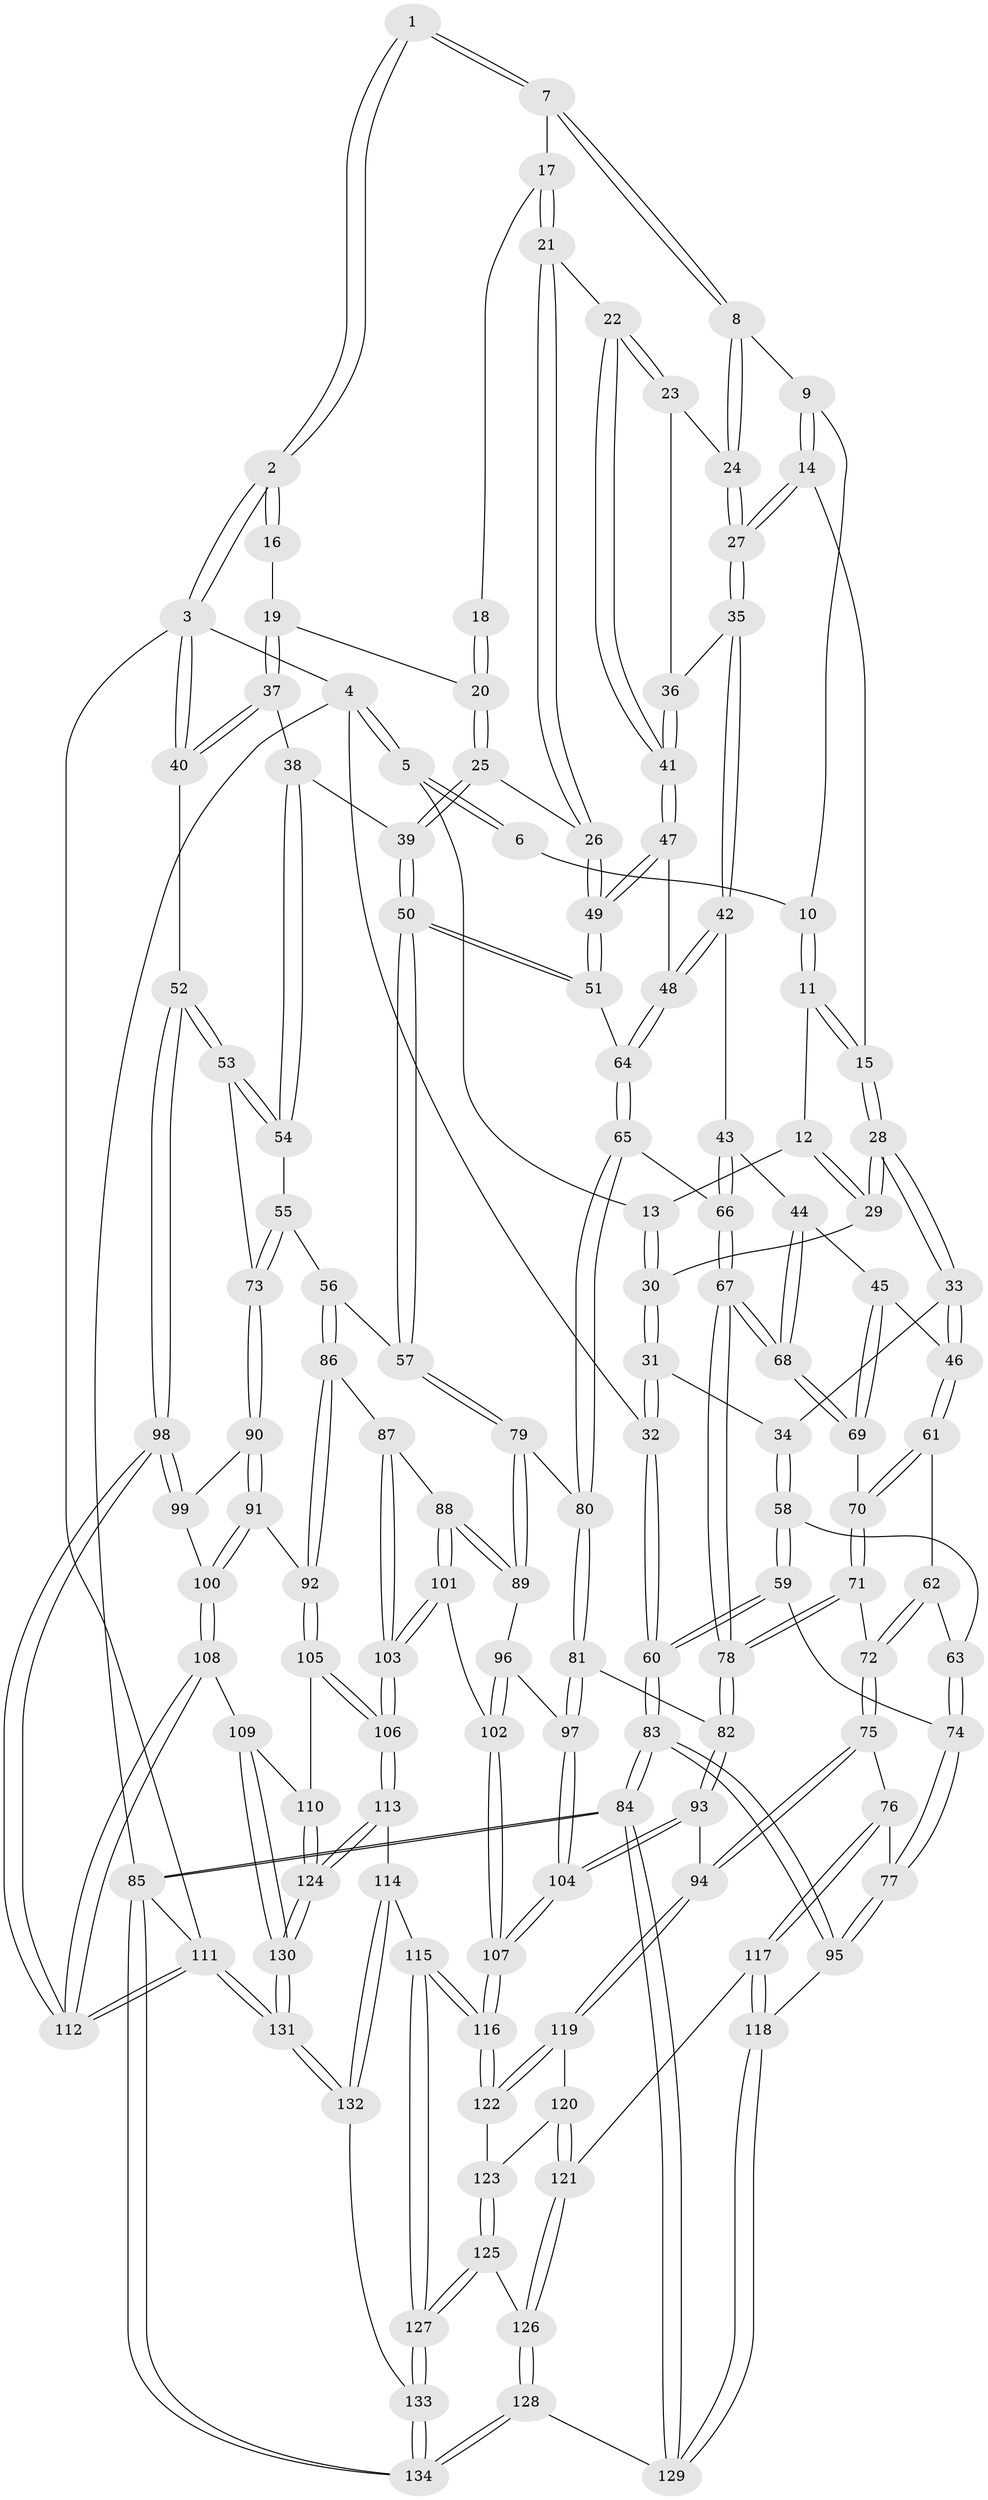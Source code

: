 // Generated by graph-tools (version 1.1) at 2025/03/03/09/25 03:03:28]
// undirected, 134 vertices, 332 edges
graph export_dot {
graph [start="1"]
  node [color=gray90,style=filled];
  1 [pos="+0.6301458595251658+0"];
  2 [pos="+1+0"];
  3 [pos="+1+0"];
  4 [pos="+0+0"];
  5 [pos="+0+0"];
  6 [pos="+0.21916524803268833+0"];
  7 [pos="+0.6139744202192049+0.008140852052521234"];
  8 [pos="+0.5003971950335977+0.09403856067481466"];
  9 [pos="+0.3745143982282769+0.08803970450066702"];
  10 [pos="+0.31890505062616553+0.041434796276891256"];
  11 [pos="+0.22019897034052485+0.1481736620638411"];
  12 [pos="+0.20760033598231215+0.14664756896150677"];
  13 [pos="+0+0"];
  14 [pos="+0.3209988394788963+0.23094262425725212"];
  15 [pos="+0.3026475965565264+0.22907801056764635"];
  16 [pos="+0.9910121545829099+0"];
  17 [pos="+0.6231658177253312+0.022350379843961998"];
  18 [pos="+0.7306832493489077+0.09661144799295573"];
  19 [pos="+0.859814234089271+0.17690964308749305"];
  20 [pos="+0.8161806732563766+0.17420870959069898"];
  21 [pos="+0.6366977339588997+0.2711122548740888"];
  22 [pos="+0.580827107966573+0.2713672326816348"];
  23 [pos="+0.4887608610119952+0.20390669408075598"];
  24 [pos="+0.49120674141214343+0.13465525034466838"];
  25 [pos="+0.7816964535397262+0.21768964539108107"];
  26 [pos="+0.6630217067227551+0.29978602229202267"];
  27 [pos="+0.3294998592965595+0.23758863437154532"];
  28 [pos="+0.20098310486979945+0.3106979640142885"];
  29 [pos="+0.1602375657425748+0.19243960475849745"];
  30 [pos="+0.11863790013352203+0.20030279925429073"];
  31 [pos="+0.07141776406350003+0.24850707565422342"];
  32 [pos="+0+0.23229465477934"];
  33 [pos="+0.18713608834211737+0.33746433239291607"];
  34 [pos="+0.14791906971229923+0.3396962061596191"];
  35 [pos="+0.3550370663904909+0.26697159968151646"];
  36 [pos="+0.46143367624227466+0.24212533047534598"];
  37 [pos="+0.9440132791000742+0.279525715766285"];
  38 [pos="+0.9227395976811152+0.30847462887202753"];
  39 [pos="+0.8067341542293214+0.3538795730877598"];
  40 [pos="+1+0.2773492488906399"];
  41 [pos="+0.49525869649218884+0.33049099882904737"];
  42 [pos="+0.36719406162345025+0.34453527104157267"];
  43 [pos="+0.36273807003150454+0.35118322059404766"];
  44 [pos="+0.3390023009984894+0.3714468905274281"];
  45 [pos="+0.30987144110983394+0.383374136098186"];
  46 [pos="+0.22772488102339103+0.38557673466036924"];
  47 [pos="+0.4924955252343069+0.33877674392815976"];
  48 [pos="+0.4801800463841869+0.3640612899260714"];
  49 [pos="+0.6738111707137079+0.35441644784569554"];
  50 [pos="+0.7088049636302342+0.4362744949344178"];
  51 [pos="+0.688335779131106+0.4069552019881171"];
  52 [pos="+1+0.522876448250413"];
  53 [pos="+0.9989658895180219+0.5159922796235987"];
  54 [pos="+0.9165390790699665+0.4411093480576372"];
  55 [pos="+0.8708678406879035+0.4511894405579222"];
  56 [pos="+0.7177469175330203+0.45517208927847674"];
  57 [pos="+0.7106611829377112+0.4477028634296431"];
  58 [pos="+0.07903651787861275+0.4008271524605211"];
  59 [pos="+0+0.424565959586028"];
  60 [pos="+0+0.3772057502229271"];
  61 [pos="+0.22169600345372098+0.4282966713919219"];
  62 [pos="+0.15993914930701206+0.4691762541144607"];
  63 [pos="+0.1442157600634057+0.4713964880047003"];
  64 [pos="+0.4951249051127941+0.39723391285465054"];
  65 [pos="+0.4726671810094973+0.487405838796023"];
  66 [pos="+0.4330691571764285+0.4902241850160903"];
  67 [pos="+0.3769344637218927+0.5125962518003206"];
  68 [pos="+0.37270227629692815+0.5068660331135091"];
  69 [pos="+0.309246862557559+0.46369093723390986"];
  70 [pos="+0.24932627845115787+0.4863070672148432"];
  71 [pos="+0.24797088219700764+0.5347949798250786"];
  72 [pos="+0.220240695161233+0.5544796448441294"];
  73 [pos="+0.8787050808895964+0.5985094449023476"];
  74 [pos="+0.09907700941246603+0.5698020215299856"];
  75 [pos="+0.13961239940196668+0.6508527849826246"];
  76 [pos="+0.13881266104130896+0.6509842476888774"];
  77 [pos="+0.11932547144951292+0.6483733293822339"];
  78 [pos="+0.3484277875774929+0.5619547875304944"];
  79 [pos="+0.553630218576286+0.5542281923477939"];
  80 [pos="+0.5314459046319866+0.5468980284050824"];
  81 [pos="+0.40379259451069693+0.6479382681722826"];
  82 [pos="+0.36330259340583765+0.6348982008067219"];
  83 [pos="+0+0.6683530558367187"];
  84 [pos="+0+1"];
  85 [pos="+0+1"];
  86 [pos="+0.7817660197512195+0.6064247657472681"];
  87 [pos="+0.7545920011029187+0.6205911589635765"];
  88 [pos="+0.6104604849155151+0.6558409516883554"];
  89 [pos="+0.5598986543177217+0.5771324424853221"];
  90 [pos="+0.8695170125847077+0.6064395628556047"];
  91 [pos="+0.8162071232798722+0.6288197030703498"];
  92 [pos="+0.8141621055621276+0.6285575923161869"];
  93 [pos="+0.2933588660299945+0.6911545840630366"];
  94 [pos="+0.27821926426699095+0.7002825892336539"];
  95 [pos="+0.1074665143001882+0.6540980428072779"];
  96 [pos="+0.497892392674516+0.6793612083396682"];
  97 [pos="+0.4304751711779005+0.6803153498770677"];
  98 [pos="+1+0.6354341466145127"];
  99 [pos="+0.9751406119993067+0.667270961471308"];
  100 [pos="+0.9151997929784854+0.7632101771539784"];
  101 [pos="+0.6029866940183968+0.7029110394986724"];
  102 [pos="+0.5344712498872229+0.7132219645530852"];
  103 [pos="+0.6435585858610462+0.7822092747342314"];
  104 [pos="+0.44024928152204185+0.7834307824904454"];
  105 [pos="+0.7522536918661478+0.7998381730613544"];
  106 [pos="+0.6458725404679642+0.7929904307350509"];
  107 [pos="+0.45627722390587117+0.8459067761337569"];
  108 [pos="+0.9309841928694922+0.807789759335184"];
  109 [pos="+0.8827159818809134+0.8420926278499846"];
  110 [pos="+0.7598419969503032+0.807954095473744"];
  111 [pos="+1+1"];
  112 [pos="+1+0.8737608325790757"];
  113 [pos="+0.5972117082252318+0.8563829535305274"];
  114 [pos="+0.562664892481832+0.8739945973224812"];
  115 [pos="+0.4716303651549233+0.8792644327487504"];
  116 [pos="+0.456120319906587+0.8543364835589572"];
  117 [pos="+0.18452951177478816+0.8496257640925358"];
  118 [pos="+0.055761016697313245+0.8487421311093454"];
  119 [pos="+0.28978010802766535+0.7739648069573543"];
  120 [pos="+0.2438695897094416+0.8126640771058092"];
  121 [pos="+0.18472168279975656+0.8497499245190296"];
  122 [pos="+0.3432211255842437+0.8226010249326308"];
  123 [pos="+0.28757429544904023+0.8877693946059382"];
  124 [pos="+0.7425843437735468+0.959288813623253"];
  125 [pos="+0.27103042501274244+0.916311709768525"];
  126 [pos="+0.20875086039569213+0.9212707746351442"];
  127 [pos="+0.41606831826470575+1"];
  128 [pos="+0.19996879460799658+0.939094800861865"];
  129 [pos="+0+0.9249189234213107"];
  130 [pos="+0.8203485928225945+1"];
  131 [pos="+0.84429244568819+1"];
  132 [pos="+0.7508975050641026+1"];
  133 [pos="+0.4021583666314003+1"];
  134 [pos="+0.17722745247494104+1"];
  1 -- 2;
  1 -- 2;
  1 -- 7;
  1 -- 7;
  2 -- 3;
  2 -- 3;
  2 -- 16;
  2 -- 16;
  3 -- 4;
  3 -- 40;
  3 -- 40;
  3 -- 111;
  4 -- 5;
  4 -- 5;
  4 -- 32;
  4 -- 85;
  5 -- 6;
  5 -- 6;
  5 -- 13;
  6 -- 10;
  7 -- 8;
  7 -- 8;
  7 -- 17;
  8 -- 9;
  8 -- 24;
  8 -- 24;
  9 -- 10;
  9 -- 14;
  9 -- 14;
  10 -- 11;
  10 -- 11;
  11 -- 12;
  11 -- 15;
  11 -- 15;
  12 -- 13;
  12 -- 29;
  12 -- 29;
  13 -- 30;
  13 -- 30;
  14 -- 15;
  14 -- 27;
  14 -- 27;
  15 -- 28;
  15 -- 28;
  16 -- 19;
  17 -- 18;
  17 -- 21;
  17 -- 21;
  18 -- 20;
  18 -- 20;
  19 -- 20;
  19 -- 37;
  19 -- 37;
  20 -- 25;
  20 -- 25;
  21 -- 22;
  21 -- 26;
  21 -- 26;
  22 -- 23;
  22 -- 23;
  22 -- 41;
  22 -- 41;
  23 -- 24;
  23 -- 36;
  24 -- 27;
  24 -- 27;
  25 -- 26;
  25 -- 39;
  25 -- 39;
  26 -- 49;
  26 -- 49;
  27 -- 35;
  27 -- 35;
  28 -- 29;
  28 -- 29;
  28 -- 33;
  28 -- 33;
  29 -- 30;
  30 -- 31;
  30 -- 31;
  31 -- 32;
  31 -- 32;
  31 -- 34;
  32 -- 60;
  32 -- 60;
  33 -- 34;
  33 -- 46;
  33 -- 46;
  34 -- 58;
  34 -- 58;
  35 -- 36;
  35 -- 42;
  35 -- 42;
  36 -- 41;
  36 -- 41;
  37 -- 38;
  37 -- 40;
  37 -- 40;
  38 -- 39;
  38 -- 54;
  38 -- 54;
  39 -- 50;
  39 -- 50;
  40 -- 52;
  41 -- 47;
  41 -- 47;
  42 -- 43;
  42 -- 48;
  42 -- 48;
  43 -- 44;
  43 -- 66;
  43 -- 66;
  44 -- 45;
  44 -- 68;
  44 -- 68;
  45 -- 46;
  45 -- 69;
  45 -- 69;
  46 -- 61;
  46 -- 61;
  47 -- 48;
  47 -- 49;
  47 -- 49;
  48 -- 64;
  48 -- 64;
  49 -- 51;
  49 -- 51;
  50 -- 51;
  50 -- 51;
  50 -- 57;
  50 -- 57;
  51 -- 64;
  52 -- 53;
  52 -- 53;
  52 -- 98;
  52 -- 98;
  53 -- 54;
  53 -- 54;
  53 -- 73;
  54 -- 55;
  55 -- 56;
  55 -- 73;
  55 -- 73;
  56 -- 57;
  56 -- 86;
  56 -- 86;
  57 -- 79;
  57 -- 79;
  58 -- 59;
  58 -- 59;
  58 -- 63;
  59 -- 60;
  59 -- 60;
  59 -- 74;
  60 -- 83;
  60 -- 83;
  61 -- 62;
  61 -- 70;
  61 -- 70;
  62 -- 63;
  62 -- 72;
  62 -- 72;
  63 -- 74;
  63 -- 74;
  64 -- 65;
  64 -- 65;
  65 -- 66;
  65 -- 80;
  65 -- 80;
  66 -- 67;
  66 -- 67;
  67 -- 68;
  67 -- 68;
  67 -- 78;
  67 -- 78;
  68 -- 69;
  68 -- 69;
  69 -- 70;
  70 -- 71;
  70 -- 71;
  71 -- 72;
  71 -- 78;
  71 -- 78;
  72 -- 75;
  72 -- 75;
  73 -- 90;
  73 -- 90;
  74 -- 77;
  74 -- 77;
  75 -- 76;
  75 -- 94;
  75 -- 94;
  76 -- 77;
  76 -- 117;
  76 -- 117;
  77 -- 95;
  77 -- 95;
  78 -- 82;
  78 -- 82;
  79 -- 80;
  79 -- 89;
  79 -- 89;
  80 -- 81;
  80 -- 81;
  81 -- 82;
  81 -- 97;
  81 -- 97;
  82 -- 93;
  82 -- 93;
  83 -- 84;
  83 -- 84;
  83 -- 95;
  83 -- 95;
  84 -- 85;
  84 -- 85;
  84 -- 129;
  84 -- 129;
  85 -- 134;
  85 -- 134;
  85 -- 111;
  86 -- 87;
  86 -- 92;
  86 -- 92;
  87 -- 88;
  87 -- 103;
  87 -- 103;
  88 -- 89;
  88 -- 89;
  88 -- 101;
  88 -- 101;
  89 -- 96;
  90 -- 91;
  90 -- 91;
  90 -- 99;
  91 -- 92;
  91 -- 100;
  91 -- 100;
  92 -- 105;
  92 -- 105;
  93 -- 94;
  93 -- 104;
  93 -- 104;
  94 -- 119;
  94 -- 119;
  95 -- 118;
  96 -- 97;
  96 -- 102;
  96 -- 102;
  97 -- 104;
  97 -- 104;
  98 -- 99;
  98 -- 99;
  98 -- 112;
  98 -- 112;
  99 -- 100;
  100 -- 108;
  100 -- 108;
  101 -- 102;
  101 -- 103;
  101 -- 103;
  102 -- 107;
  102 -- 107;
  103 -- 106;
  103 -- 106;
  104 -- 107;
  104 -- 107;
  105 -- 106;
  105 -- 106;
  105 -- 110;
  106 -- 113;
  106 -- 113;
  107 -- 116;
  107 -- 116;
  108 -- 109;
  108 -- 112;
  108 -- 112;
  109 -- 110;
  109 -- 130;
  109 -- 130;
  110 -- 124;
  110 -- 124;
  111 -- 112;
  111 -- 112;
  111 -- 131;
  111 -- 131;
  113 -- 114;
  113 -- 124;
  113 -- 124;
  114 -- 115;
  114 -- 132;
  114 -- 132;
  115 -- 116;
  115 -- 116;
  115 -- 127;
  115 -- 127;
  116 -- 122;
  116 -- 122;
  117 -- 118;
  117 -- 118;
  117 -- 121;
  118 -- 129;
  118 -- 129;
  119 -- 120;
  119 -- 122;
  119 -- 122;
  120 -- 121;
  120 -- 121;
  120 -- 123;
  121 -- 126;
  121 -- 126;
  122 -- 123;
  123 -- 125;
  123 -- 125;
  124 -- 130;
  124 -- 130;
  125 -- 126;
  125 -- 127;
  125 -- 127;
  126 -- 128;
  126 -- 128;
  127 -- 133;
  127 -- 133;
  128 -- 129;
  128 -- 134;
  128 -- 134;
  130 -- 131;
  130 -- 131;
  131 -- 132;
  131 -- 132;
  132 -- 133;
  133 -- 134;
  133 -- 134;
}

